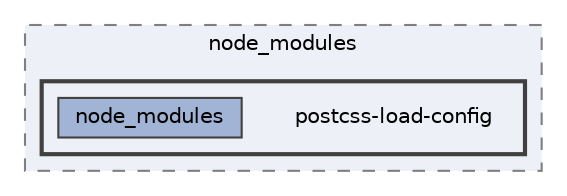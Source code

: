 digraph "pkiclassroomrescheduler/src/main/frontend/node_modules/postcss-load-config"
{
 // LATEX_PDF_SIZE
  bgcolor="transparent";
  edge [fontname=Helvetica,fontsize=10,labelfontname=Helvetica,labelfontsize=10];
  node [fontname=Helvetica,fontsize=10,shape=box,height=0.2,width=0.4];
  compound=true
  subgraph clusterdir_72953eda66ccb3a2722c28e1c3e6c23b {
    graph [ bgcolor="#edf0f7", pencolor="grey50", label="node_modules", fontname=Helvetica,fontsize=10 style="filled,dashed", URL="dir_72953eda66ccb3a2722c28e1c3e6c23b.html",tooltip=""]
  subgraph clusterdir_568564304f83c5ea7a2dd3338394d58f {
    graph [ bgcolor="#edf0f7", pencolor="grey25", label="", fontname=Helvetica,fontsize=10 style="filled,bold", URL="dir_568564304f83c5ea7a2dd3338394d58f.html",tooltip=""]
    dir_568564304f83c5ea7a2dd3338394d58f [shape=plaintext, label="postcss-load-config"];
  dir_a1af826432a329eaed18168258bce3e5 [label="node_modules", fillcolor="#a2b4d6", color="grey25", style="filled", URL="dir_a1af826432a329eaed18168258bce3e5.html",tooltip=""];
  }
  }
}
